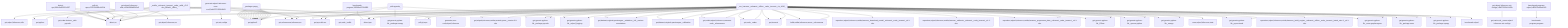 graph TD
    app-mlperf-inference,d775cac873ee4231_(_nvidia,_retinanet,_tensorrt,_cuda,_valid,_r5.0-dev_default,_offline_) --> detect,os
    app-mlperf-inference,d775cac873ee4231_(_nvidia,_retinanet,_tensorrt,_cuda,_valid,_r5.0-dev_default,_offline_) --> get,sys-utils-cm
    app-mlperf-inference,d775cac873ee4231_(_nvidia,_retinanet,_tensorrt,_cuda,_valid,_r5.0-dev_default,_offline_) --> get,python
    app-mlperf-inference,d775cac873ee4231_(_nvidia,_retinanet,_tensorrt,_cuda,_valid,_r5.0-dev_default,_offline_) --> get,mlcommons,inference,src
    pull-git-repo,c23132ed65c4421d --> detect,os
    app-mlperf-inference,d775cac873ee4231_(_nvidia,_retinanet,_tensorrt,_cuda,_valid,_r5.0-dev_default,_offline_) --> pull,git,repo
    get-mlperf-inference-utils,e341e5f86d8342e5 --> get,mlperf,inference,src
    app-mlperf-inference,d775cac873ee4231_(_nvidia,_retinanet,_tensorrt,_cuda,_valid,_r5.0-dev_default,_offline_) --> get,mlperf,inference,utils
    get-cuda-devices,7a3ede4d3558427a_(_with-pycuda_) --> get,cuda,_toolkit
    get-cuda-devices,7a3ede4d3558427a_(_with-pycuda_) --> get,python3
    get-generic-python-lib,94b62a682bc44791_(_package.pycuda_) --> get,python3
    get-cuda-devices,7a3ede4d3558427a_(_with-pycuda_) --> get,generic-python-lib,_package.pycuda
    get-generic-python-lib,94b62a682bc44791_(_package.numpy_) --> get,python3
    get-cuda-devices,7a3ede4d3558427a_(_with-pycuda_) --> get,generic-python-lib,_package.numpy
    app-mlperf-inference,d775cac873ee4231_(_nvidia,_retinanet,_tensorrt,_cuda,_valid,_r5.0-dev_default,_offline_) --> get,cuda-devices,_with-pycuda
    app-mlperf-inference-nvidia,bc3b17fb430f4732_(_run_harness,_retinanet,_offline,_cuda,_tensorrt,_rtx_4090_) --> detect,os
    detect-cpu,586c8a43320142f7 --> detect,os
    app-mlperf-inference-nvidia,bc3b17fb430f4732_(_run_harness,_retinanet,_offline,_cuda,_tensorrt,_rtx_4090_) --> detect,cpu
    app-mlperf-inference-nvidia,bc3b17fb430f4732_(_run_harness,_retinanet,_offline,_cuda,_tensorrt,_rtx_4090_) --> get,sys-utils-cm
    app-mlperf-inference-nvidia,bc3b17fb430f4732_(_run_harness,_retinanet,_offline,_cuda,_tensorrt,_rtx_4090_) --> get,mlperf,inference,nvidia,scratch,space,_version.5.0-dev
    get-generic-python-lib,94b62a682bc44791_(_mlperf_logging_) --> get,python3
    app-mlperf-inference-nvidia,bc3b17fb430f4732_(_run_harness,_retinanet,_offline,_cuda,_tensorrt,_rtx_4090_) --> get,generic-python-lib,_mlperf_logging
    app-mlperf-inference-nvidia,bc3b17fb430f4732_(_run_harness,_retinanet,_offline,_cuda,_tensorrt,_rtx_4090_) --> get,dataset,original,openimages,_validation,_full,_custom-annotations
    app-mlperf-inference-nvidia,bc3b17fb430f4732_(_run_harness,_retinanet,_offline,_cuda,_tensorrt,_rtx_4090_) --> get,dataset,original,openimages,_calibration
    app-mlperf-inference-nvidia,bc3b17fb430f4732_(_run_harness,_retinanet,_offline,_cuda,_tensorrt,_rtx_4090_) --> get,mlcommons,inference,src
    app-mlperf-inference-nvidia,bc3b17fb430f4732_(_run_harness,_retinanet,_offline,_cuda,_tensorrt,_rtx_4090_) --> get,nvidia,mlperf,inference,common-code,_mlcommons
    pull-git-repo,c23132ed65c4421d --> detect,os
    app-mlperf-inference-nvidia,bc3b17fb430f4732_(_run_harness,_retinanet,_offline,_cuda,_tensorrt,_rtx_4090_) --> pull,git,repo
    generate-mlperf-inference-user-conf,3af4475745964b93 --> detect,os
    detect-cpu,586c8a43320142f7 --> detect,os
    generate-mlperf-inference-user-conf,3af4475745964b93 --> detect,cpu
    generate-mlperf-inference-user-conf,3af4475745964b93 --> get,python
    generate-mlperf-inference-user-conf,3af4475745964b93 --> get,mlcommons,inference,src
    get-mlperf-inference-sut-configs,c2fbf72009e2445b --> get,cache,dir,_name.mlperf-inference-sut-configs
    generate-mlperf-inference-user-conf,3af4475745964b93 --> get,sut,configs
    app-mlperf-inference-nvidia,bc3b17fb430f4732_(_run_harness,_retinanet,_offline,_cuda,_tensorrt,_rtx_4090_) --> generate,user-conf,mlperf,inference
    get-generic-python-lib,94b62a682bc44791_(_package.pycuda_) --> get,python3
    app-mlperf-inference-nvidia,bc3b17fb430f4732_(_run_harness,_retinanet,_offline,_cuda,_tensorrt,_rtx_4090_) --> get,generic-python-lib,_package.pycuda
    app-mlperf-inference-nvidia,bc3b17fb430f4732_(_run_harness,_retinanet,_offline,_cuda,_tensorrt,_rtx_4090_) --> get,cuda,_cudnn
    app-mlperf-inference-nvidia,bc3b17fb430f4732_(_run_harness,_retinanet,_offline,_cuda,_tensorrt,_rtx_4090_) --> get,tensorrt
    app-mlperf-inference-nvidia,bc3b17fb430f4732_(_run_harness,_retinanet,_offline,_cuda,_tensorrt,_rtx_4090_) --> build,nvidia,inference,server,_mlcommons
    app-mlperf-inference-nvidia,bc3b17fb430f4732_(_build_engine,_retinanet,_offline,_cuda,_tensorrt,_batch_size.2,_v4.1-dev_) --> detect,os
    detect-cpu,586c8a43320142f7 --> detect,os
    app-mlperf-inference-nvidia,bc3b17fb430f4732_(_build_engine,_retinanet,_offline,_cuda,_tensorrt,_batch_size.2,_v4.1-dev_) --> detect,cpu
    app-mlperf-inference-nvidia,bc3b17fb430f4732_(_build_engine,_retinanet,_offline,_cuda,_tensorrt,_batch_size.2,_v4.1-dev_) --> get,sys-utils-cm
    app-mlperf-inference-nvidia,bc3b17fb430f4732_(_build_engine,_retinanet,_offline,_cuda,_tensorrt,_batch_size.2,_v4.1-dev_) --> get,mlperf,inference,nvidia,scratch,space,_version.5.0-dev
    get-generic-python-lib,94b62a682bc44791_(_mlperf_logging_) --> get,python3
    app-mlperf-inference-nvidia,bc3b17fb430f4732_(_build_engine,_retinanet,_offline,_cuda,_tensorrt,_batch_size.2,_v4.1-dev_) --> get,generic-python-lib,_mlperf_logging
    app-mlperf-inference-nvidia,bc3b17fb430f4732_(_build_engine,_retinanet,_offline,_cuda,_tensorrt,_batch_size.2,_v4.1-dev_) --> get,dataset,original,openimages,_validation,_full,_custom-annotations
    app-mlperf-inference-nvidia,bc3b17fb430f4732_(_build_engine,_retinanet,_offline,_cuda,_tensorrt,_batch_size.2,_v4.1-dev_) --> get,dataset,original,openimages,_calibration
    app-mlperf-inference-nvidia,bc3b17fb430f4732_(_build_engine,_retinanet,_offline,_cuda,_tensorrt,_batch_size.2,_v4.1-dev_) --> get,mlcommons,inference,src
    app-mlperf-inference-nvidia,bc3b17fb430f4732_(_build_engine,_retinanet,_offline,_cuda,_tensorrt,_batch_size.2,_v4.1-dev_) --> get,nvidia,mlperf,inference,common-code,_mlcommons
    pull-git-repo,c23132ed65c4421d --> detect,os
    app-mlperf-inference-nvidia,bc3b17fb430f4732_(_build_engine,_retinanet,_offline,_cuda,_tensorrt,_batch_size.2,_v4.1-dev_) --> pull,git,repo
    get-generic-python-lib,94b62a682bc44791_(_package.pycuda_) --> get,python3
    app-mlperf-inference-nvidia,bc3b17fb430f4732_(_build_engine,_retinanet,_offline,_cuda,_tensorrt,_batch_size.2,_v4.1-dev_) --> get,generic-python-lib,_package.pycuda
    app-mlperf-inference-nvidia,bc3b17fb430f4732_(_build_engine,_retinanet,_offline,_cuda,_tensorrt,_batch_size.2,_v4.1-dev_) --> get,cuda,_cudnn
    app-mlperf-inference-nvidia,bc3b17fb430f4732_(_build_engine,_retinanet,_offline,_cuda,_tensorrt,_batch_size.2,_v4.1-dev_) --> get,tensorrt
    app-mlperf-inference-nvidia,bc3b17fb430f4732_(_build_engine,_retinanet,_offline,_cuda,_tensorrt,_batch_size.2,_v4.1-dev_) --> build,nvidia,inference,server,_mlcommons
    app-mlperf-inference-nvidia,bc3b17fb430f4732_(_build_engine,_retinanet,_offline,_cuda,_tensorrt,_batch_size.2,_v4.1-dev_) --> reproduce,mlperf,inference,nvidia,harness,_preprocess_data,_retinanet,_cuda,_tensorrt,_v4.1-dev
    app-mlperf-inference-nvidia,bc3b17fb430f4732_(_build_engine,_retinanet,_offline,_cuda,_tensorrt,_batch_size.2,_v4.1-dev_) --> reproduce,mlperf,inference,nvidia,harness,_download_model,_retinanet,_cuda,_tensorrt,_v4.1-dev
    app-mlperf-inference-nvidia,bc3b17fb430f4732_(_build_engine,_retinanet,_offline,_cuda,_tensorrt,_batch_size.2,_v4.1-dev_) --> reproduce,mlperf,inference,nvidia,harness,_calibrate,_retinanet,_cuda,_tensorrt,_v4.1-dev
    get-generic-python-lib,94b62a682bc44791_(_Pillow_) --> get,python3
    app-mlperf-inference-nvidia,bc3b17fb430f4732_(_build_engine,_retinanet,_offline,_cuda,_tensorrt,_batch_size.2,_v4.1-dev_) --> get,generic-python-lib,_Pillow
    get-generic-python-lib,94b62a682bc44791_(_opencv-python_) --> get,python3
    app-mlperf-inference-nvidia,bc3b17fb430f4732_(_build_engine,_retinanet,_offline,_cuda,_tensorrt,_batch_size.2,_v4.1-dev_) --> get,generic-python-lib,_opencv-python
    get-generic-python-lib,94b62a682bc44791_(_numpy_) --> get,python3
    app-mlperf-inference-nvidia,bc3b17fb430f4732_(_build_engine,_retinanet,_offline,_cuda,_tensorrt,_batch_size.2,_v4.1-dev_) --> get,generic-python-lib,_numpy
    get-generic-python-lib,94b62a682bc44791_(_pycocotools_) --> get,python3
    app-mlperf-inference-nvidia,bc3b17fb430f4732_(_build_engine,_retinanet,_offline,_cuda,_tensorrt,_batch_size.2,_v4.1-dev_) --> get,generic-python-lib,_pycocotools
    get-generic-python-lib,94b62a682bc44791_(_onnx-graphsurgeon_) --> get,python3
    app-mlperf-inference-nvidia,bc3b17fb430f4732_(_build_engine,_retinanet,_offline,_cuda,_tensorrt,_batch_size.2,_v4.1-dev_) --> get,generic-python-lib,_onnx-graphsurgeon
    get-generic-python-lib,94b62a682bc44791_(_package.onnx_) --> get,python3
    app-mlperf-inference-nvidia,bc3b17fb430f4732_(_build_engine,_retinanet,_offline,_cuda,_tensorrt,_batch_size.2,_v4.1-dev_) --> get,generic-python-lib,_package.onnx
    get-generic-python-lib,94b62a682bc44791_(_package.sympy_) --> get,python3
    app-mlperf-inference-nvidia,bc3b17fb430f4732_(_build_engine,_retinanet,_offline,_cuda,_tensorrt,_batch_size.2,_v4.1-dev_) --> get,generic-python-lib,_package.sympy
    app-mlperf-inference-nvidia,bc3b17fb430f4732_(_build_engine,_retinanet,_offline,_cuda,_tensorrt,_batch_size.2,_v4.1-dev_) --> save,mlperf,inference,state
    app-mlperf-inference-nvidia,bc3b17fb430f4732_(_run_harness,_retinanet,_offline,_cuda,_tensorrt,_rtx_4090_) --> reproduce,mlperf,inference,nvidia,harness,_build_engine,_retinanet,_offline,_cuda,_tensorrt,_batch_size.2,_v4.1-dev
    app-mlperf-inference-nvidia,bc3b17fb430f4732_(_run_harness,_retinanet,_offline,_cuda,_tensorrt,_rtx_4090_) --> reproduce,mlperf,inference,nvidia,harness,_preprocess_data,_retinanet,_cuda,_tensorrt,_v4.1-dev
    get-generic-python-lib,94b62a682bc44791_(_Pillow_) --> get,python3
    app-mlperf-inference-nvidia,bc3b17fb430f4732_(_run_harness,_retinanet,_offline,_cuda,_tensorrt,_rtx_4090_) --> get,generic-python-lib,_Pillow
    get-generic-python-lib,94b62a682bc44791_(_opencv-python_) --> get,python3
    app-mlperf-inference-nvidia,bc3b17fb430f4732_(_run_harness,_retinanet,_offline,_cuda,_tensorrt,_rtx_4090_) --> get,generic-python-lib,_opencv-python
    get-generic-python-lib,94b62a682bc44791_(_numpy_) --> get,python3
    app-mlperf-inference-nvidia,bc3b17fb430f4732_(_run_harness,_retinanet,_offline,_cuda,_tensorrt,_rtx_4090_) --> get,generic-python-lib,_numpy
    get-generic-python-lib,94b62a682bc44791_(_pycocotools_) --> get,python3
    app-mlperf-inference-nvidia,bc3b17fb430f4732_(_run_harness,_retinanet,_offline,_cuda,_tensorrt,_rtx_4090_) --> get,generic-python-lib,_pycocotools
    get-generic-python-lib,94b62a682bc44791_(_onnx-graphsurgeon_) --> get,python3
    app-mlperf-inference-nvidia,bc3b17fb430f4732_(_run_harness,_retinanet,_offline,_cuda,_tensorrt,_rtx_4090_) --> get,generic-python-lib,_onnx-graphsurgeon
    get-generic-python-lib,94b62a682bc44791_(_package.onnx_) --> get,python3
    app-mlperf-inference-nvidia,bc3b17fb430f4732_(_run_harness,_retinanet,_offline,_cuda,_tensorrt,_rtx_4090_) --> get,generic-python-lib,_package.onnx
    get-generic-python-lib,94b62a682bc44791_(_package.sympy_) --> get,python3
    app-mlperf-inference-nvidia,bc3b17fb430f4732_(_run_harness,_retinanet,_offline,_cuda,_tensorrt,_rtx_4090_) --> get,generic-python-lib,_package.sympy
    detect-cpu,586c8a43320142f7 --> detect,os
    benchmark-program,19f369ef47084895 --> detect,cpu
    benchmark-program-mlperf,cfff0132a8aa4018 --> benchmark-program,program
    app-mlperf-inference-nvidia,bc3b17fb430f4732_(_run_harness,_retinanet,_offline,_cuda,_tensorrt,_rtx_4090_) --> benchmark-mlperf